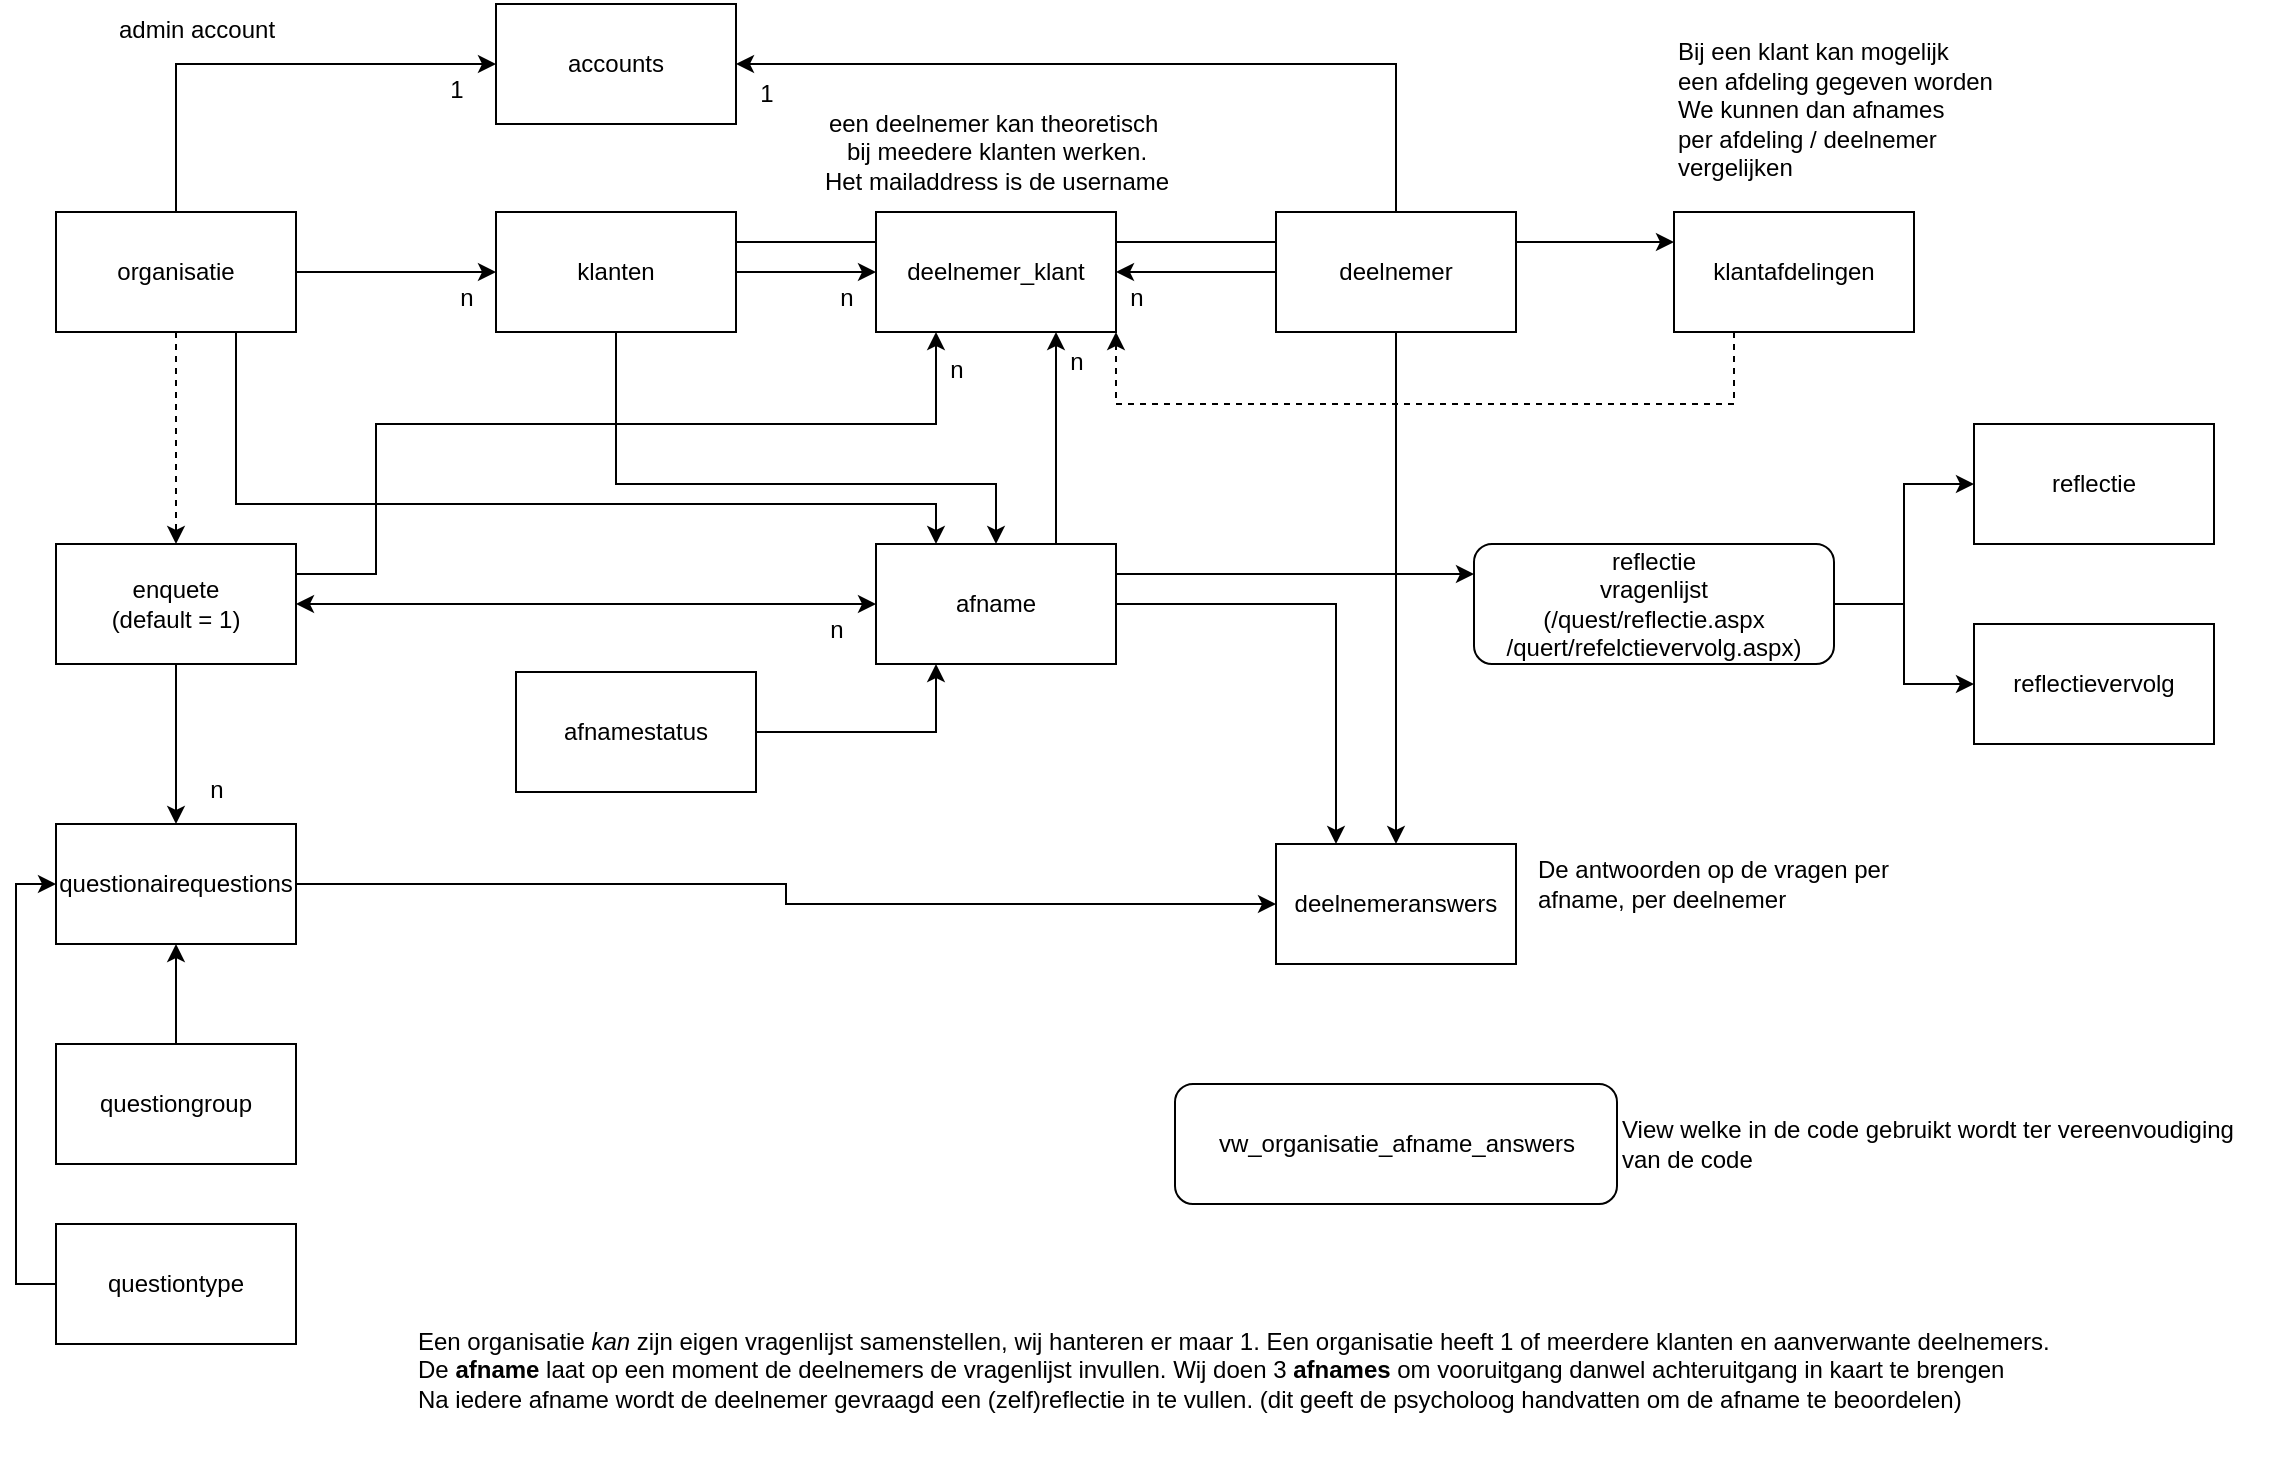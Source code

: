<mxfile version="24.8.6" pages="3">
  <diagram name="blokschema" id="vLor4yaj4mgrBIXiC-UM">
    <mxGraphModel dx="2074" dy="1132" grid="1" gridSize="10" guides="1" tooltips="1" connect="1" arrows="1" fold="1" page="1" pageScale="1" pageWidth="1169" pageHeight="827" math="0" shadow="0">
      <root>
        <mxCell id="0" />
        <mxCell id="1" parent="0" />
        <mxCell id="fw9HSEvNo0UgBsvPUFzQ-6" style="edgeStyle=orthogonalEdgeStyle;rounded=0;orthogonalLoop=1;jettySize=auto;html=1;exitX=1;exitY=0.5;exitDx=0;exitDy=0;entryX=0;entryY=0.5;entryDx=0;entryDy=0;" edge="1" parent="1" source="fw9HSEvNo0UgBsvPUFzQ-1" target="fw9HSEvNo0UgBsvPUFzQ-5">
          <mxGeometry relative="1" as="geometry" />
        </mxCell>
        <mxCell id="fw9HSEvNo0UgBsvPUFzQ-16" style="edgeStyle=orthogonalEdgeStyle;rounded=0;orthogonalLoop=1;jettySize=auto;html=1;exitX=0.5;exitY=0;exitDx=0;exitDy=0;entryX=0;entryY=0.5;entryDx=0;entryDy=0;" edge="1" parent="1" source="fw9HSEvNo0UgBsvPUFzQ-1" target="fw9HSEvNo0UgBsvPUFzQ-2">
          <mxGeometry relative="1" as="geometry" />
        </mxCell>
        <mxCell id="fw9HSEvNo0UgBsvPUFzQ-24" style="edgeStyle=orthogonalEdgeStyle;rounded=0;orthogonalLoop=1;jettySize=auto;html=1;exitX=0.5;exitY=1;exitDx=0;exitDy=0;dashed=1;" edge="1" parent="1" source="fw9HSEvNo0UgBsvPUFzQ-1" target="fw9HSEvNo0UgBsvPUFzQ-22">
          <mxGeometry relative="1" as="geometry" />
        </mxCell>
        <mxCell id="fw9HSEvNo0UgBsvPUFzQ-35" style="edgeStyle=orthogonalEdgeStyle;rounded=0;orthogonalLoop=1;jettySize=auto;html=1;exitX=0.75;exitY=1;exitDx=0;exitDy=0;entryX=0.25;entryY=0;entryDx=0;entryDy=0;" edge="1" parent="1" source="fw9HSEvNo0UgBsvPUFzQ-1" target="fw9HSEvNo0UgBsvPUFzQ-21">
          <mxGeometry relative="1" as="geometry">
            <Array as="points">
              <mxPoint x="131" y="270" />
              <mxPoint x="481" y="270" />
            </Array>
          </mxGeometry>
        </mxCell>
        <mxCell id="fw9HSEvNo0UgBsvPUFzQ-1" value="organisatie" style="rounded=0;whiteSpace=wrap;html=1;" vertex="1" parent="1">
          <mxGeometry x="41" y="124" width="120" height="60" as="geometry" />
        </mxCell>
        <mxCell id="fw9HSEvNo0UgBsvPUFzQ-2" value="accounts" style="rounded=0;whiteSpace=wrap;html=1;" vertex="1" parent="1">
          <mxGeometry x="261" y="20" width="120" height="60" as="geometry" />
        </mxCell>
        <mxCell id="fw9HSEvNo0UgBsvPUFzQ-11" style="edgeStyle=orthogonalEdgeStyle;rounded=0;orthogonalLoop=1;jettySize=auto;html=1;exitX=1;exitY=0.5;exitDx=0;exitDy=0;" edge="1" parent="1" source="fw9HSEvNo0UgBsvPUFzQ-5" target="fw9HSEvNo0UgBsvPUFzQ-9">
          <mxGeometry relative="1" as="geometry" />
        </mxCell>
        <mxCell id="fw9HSEvNo0UgBsvPUFzQ-34" style="edgeStyle=orthogonalEdgeStyle;rounded=0;orthogonalLoop=1;jettySize=auto;html=1;exitX=0.5;exitY=1;exitDx=0;exitDy=0;entryX=0.5;entryY=0;entryDx=0;entryDy=0;" edge="1" parent="1" source="fw9HSEvNo0UgBsvPUFzQ-5" target="fw9HSEvNo0UgBsvPUFzQ-21">
          <mxGeometry relative="1" as="geometry">
            <Array as="points">
              <mxPoint x="321" y="260" />
              <mxPoint x="511" y="260" />
            </Array>
          </mxGeometry>
        </mxCell>
        <mxCell id="fw9HSEvNo0UgBsvPUFzQ-43" style="edgeStyle=orthogonalEdgeStyle;rounded=0;orthogonalLoop=1;jettySize=auto;html=1;exitX=1;exitY=0.25;exitDx=0;exitDy=0;entryX=0;entryY=0.25;entryDx=0;entryDy=0;" edge="1" parent="1" source="fw9HSEvNo0UgBsvPUFzQ-5" target="fw9HSEvNo0UgBsvPUFzQ-42">
          <mxGeometry relative="1" as="geometry" />
        </mxCell>
        <mxCell id="fw9HSEvNo0UgBsvPUFzQ-5" value="klanten" style="rounded=0;whiteSpace=wrap;html=1;" vertex="1" parent="1">
          <mxGeometry x="261" y="124" width="120" height="60" as="geometry" />
        </mxCell>
        <mxCell id="fw9HSEvNo0UgBsvPUFzQ-7" value="n" style="text;html=1;align=center;verticalAlign=middle;resizable=0;points=[];autosize=1;strokeColor=none;fillColor=none;" vertex="1" parent="1">
          <mxGeometry x="231" y="152" width="30" height="30" as="geometry" />
        </mxCell>
        <mxCell id="fw9HSEvNo0UgBsvPUFzQ-9" value="deelnemer_klant" style="rounded=0;whiteSpace=wrap;html=1;" vertex="1" parent="1">
          <mxGeometry x="451" y="124" width="120" height="60" as="geometry" />
        </mxCell>
        <mxCell id="fw9HSEvNo0UgBsvPUFzQ-12" style="edgeStyle=orthogonalEdgeStyle;rounded=0;orthogonalLoop=1;jettySize=auto;html=1;exitX=0;exitY=0.5;exitDx=0;exitDy=0;entryX=1;entryY=0.5;entryDx=0;entryDy=0;" edge="1" parent="1" source="fw9HSEvNo0UgBsvPUFzQ-10" target="fw9HSEvNo0UgBsvPUFzQ-9">
          <mxGeometry relative="1" as="geometry" />
        </mxCell>
        <mxCell id="fw9HSEvNo0UgBsvPUFzQ-19" style="edgeStyle=orthogonalEdgeStyle;rounded=0;orthogonalLoop=1;jettySize=auto;html=1;exitX=0.5;exitY=0;exitDx=0;exitDy=0;entryX=1;entryY=0.5;entryDx=0;entryDy=0;" edge="1" parent="1" source="fw9HSEvNo0UgBsvPUFzQ-10" target="fw9HSEvNo0UgBsvPUFzQ-2">
          <mxGeometry relative="1" as="geometry" />
        </mxCell>
        <mxCell id="fw9HSEvNo0UgBsvPUFzQ-47" style="edgeStyle=orthogonalEdgeStyle;rounded=0;orthogonalLoop=1;jettySize=auto;html=1;exitX=0.5;exitY=1;exitDx=0;exitDy=0;entryX=0.5;entryY=0;entryDx=0;entryDy=0;" edge="1" parent="1" source="fw9HSEvNo0UgBsvPUFzQ-10" target="fw9HSEvNo0UgBsvPUFzQ-46">
          <mxGeometry relative="1" as="geometry" />
        </mxCell>
        <mxCell id="fw9HSEvNo0UgBsvPUFzQ-10" value="deelnemer" style="rounded=0;whiteSpace=wrap;html=1;" vertex="1" parent="1">
          <mxGeometry x="651" y="124" width="120" height="60" as="geometry" />
        </mxCell>
        <mxCell id="fw9HSEvNo0UgBsvPUFzQ-13" value="n" style="text;html=1;align=center;verticalAlign=middle;resizable=0;points=[];autosize=1;strokeColor=none;fillColor=none;" vertex="1" parent="1">
          <mxGeometry x="421" y="152" width="30" height="30" as="geometry" />
        </mxCell>
        <mxCell id="fw9HSEvNo0UgBsvPUFzQ-14" value="n" style="text;html=1;align=center;verticalAlign=middle;resizable=0;points=[];autosize=1;strokeColor=none;fillColor=none;" vertex="1" parent="1">
          <mxGeometry x="566" y="152" width="30" height="30" as="geometry" />
        </mxCell>
        <mxCell id="fw9HSEvNo0UgBsvPUFzQ-15" value="een deelnemer kan theoretisch&amp;nbsp;&lt;div&gt;bij&amp;nbsp;&lt;span style=&quot;background-color: initial;&quot;&gt;meedere klanten werken.&lt;/span&gt;&lt;/div&gt;&lt;div&gt;&lt;span style=&quot;background-color: initial;&quot;&gt;Het mailaddress is de username&lt;/span&gt;&lt;/div&gt;" style="text;html=1;align=center;verticalAlign=middle;resizable=0;points=[];autosize=1;strokeColor=none;fillColor=none;" vertex="1" parent="1">
          <mxGeometry x="411" y="64" width="200" height="60" as="geometry" />
        </mxCell>
        <mxCell id="fw9HSEvNo0UgBsvPUFzQ-17" value="1" style="text;html=1;align=center;verticalAlign=middle;resizable=0;points=[];autosize=1;strokeColor=none;fillColor=none;" vertex="1" parent="1">
          <mxGeometry x="226" y="48" width="30" height="30" as="geometry" />
        </mxCell>
        <mxCell id="fw9HSEvNo0UgBsvPUFzQ-18" value="admin account" style="text;html=1;align=center;verticalAlign=middle;resizable=0;points=[];autosize=1;strokeColor=none;fillColor=none;" vertex="1" parent="1">
          <mxGeometry x="61" y="18" width="100" height="30" as="geometry" />
        </mxCell>
        <mxCell id="fw9HSEvNo0UgBsvPUFzQ-20" value="1" style="text;html=1;align=center;verticalAlign=middle;resizable=0;points=[];autosize=1;strokeColor=none;fillColor=none;" vertex="1" parent="1">
          <mxGeometry x="381" y="50" width="30" height="30" as="geometry" />
        </mxCell>
        <mxCell id="fw9HSEvNo0UgBsvPUFzQ-38" style="edgeStyle=orthogonalEdgeStyle;rounded=0;orthogonalLoop=1;jettySize=auto;html=1;exitX=0.75;exitY=0;exitDx=0;exitDy=0;entryX=0.75;entryY=1;entryDx=0;entryDy=0;" edge="1" parent="1" source="fw9HSEvNo0UgBsvPUFzQ-21" target="fw9HSEvNo0UgBsvPUFzQ-9">
          <mxGeometry relative="1" as="geometry" />
        </mxCell>
        <mxCell id="fw9HSEvNo0UgBsvPUFzQ-48" style="edgeStyle=orthogonalEdgeStyle;rounded=0;orthogonalLoop=1;jettySize=auto;html=1;exitX=1;exitY=0.5;exitDx=0;exitDy=0;entryX=0.25;entryY=0;entryDx=0;entryDy=0;" edge="1" parent="1" source="fw9HSEvNo0UgBsvPUFzQ-21" target="fw9HSEvNo0UgBsvPUFzQ-46">
          <mxGeometry relative="1" as="geometry" />
        </mxCell>
        <mxCell id="fw9HSEvNo0UgBsvPUFzQ-56" style="edgeStyle=orthogonalEdgeStyle;rounded=0;orthogonalLoop=1;jettySize=auto;html=1;exitX=1;exitY=0.25;exitDx=0;exitDy=0;entryX=0;entryY=0.25;entryDx=0;entryDy=0;" edge="1" parent="1" source="fw9HSEvNo0UgBsvPUFzQ-21" target="fw9HSEvNo0UgBsvPUFzQ-55">
          <mxGeometry relative="1" as="geometry" />
        </mxCell>
        <mxCell id="fw9HSEvNo0UgBsvPUFzQ-21" value="afname" style="rounded=0;whiteSpace=wrap;html=1;" vertex="1" parent="1">
          <mxGeometry x="451" y="290" width="120" height="60" as="geometry" />
        </mxCell>
        <mxCell id="fw9HSEvNo0UgBsvPUFzQ-25" style="edgeStyle=orthogonalEdgeStyle;rounded=0;orthogonalLoop=1;jettySize=auto;html=1;exitX=0.5;exitY=1;exitDx=0;exitDy=0;" edge="1" parent="1" source="fw9HSEvNo0UgBsvPUFzQ-22" target="fw9HSEvNo0UgBsvPUFzQ-23">
          <mxGeometry relative="1" as="geometry" />
        </mxCell>
        <mxCell id="fw9HSEvNo0UgBsvPUFzQ-40" style="edgeStyle=orthogonalEdgeStyle;rounded=0;orthogonalLoop=1;jettySize=auto;html=1;exitX=1;exitY=0.25;exitDx=0;exitDy=0;entryX=0.25;entryY=1;entryDx=0;entryDy=0;" edge="1" parent="1" source="fw9HSEvNo0UgBsvPUFzQ-22" target="fw9HSEvNo0UgBsvPUFzQ-9">
          <mxGeometry relative="1" as="geometry">
            <Array as="points">
              <mxPoint x="201" y="305" />
              <mxPoint x="201" y="230" />
              <mxPoint x="481" y="230" />
            </Array>
          </mxGeometry>
        </mxCell>
        <mxCell id="fw9HSEvNo0UgBsvPUFzQ-22" value="enquete&lt;div&gt;(default = 1)&lt;/div&gt;" style="rounded=0;whiteSpace=wrap;html=1;" vertex="1" parent="1">
          <mxGeometry x="41" y="290" width="120" height="60" as="geometry" />
        </mxCell>
        <mxCell id="fw9HSEvNo0UgBsvPUFzQ-49" style="edgeStyle=orthogonalEdgeStyle;rounded=0;orthogonalLoop=1;jettySize=auto;html=1;exitX=1;exitY=0.5;exitDx=0;exitDy=0;entryX=0;entryY=0.5;entryDx=0;entryDy=0;" edge="1" parent="1" source="fw9HSEvNo0UgBsvPUFzQ-23" target="fw9HSEvNo0UgBsvPUFzQ-46">
          <mxGeometry relative="1" as="geometry" />
        </mxCell>
        <mxCell id="fw9HSEvNo0UgBsvPUFzQ-23" value="questionairequestions" style="rounded=0;whiteSpace=wrap;html=1;" vertex="1" parent="1">
          <mxGeometry x="41" y="430" width="120" height="60" as="geometry" />
        </mxCell>
        <mxCell id="fw9HSEvNo0UgBsvPUFzQ-26" value="n" style="text;html=1;align=center;verticalAlign=middle;resizable=0;points=[];autosize=1;strokeColor=none;fillColor=none;" vertex="1" parent="1">
          <mxGeometry x="106" y="398" width="30" height="30" as="geometry" />
        </mxCell>
        <mxCell id="fw9HSEvNo0UgBsvPUFzQ-28" value="n" style="text;html=1;align=center;verticalAlign=middle;resizable=0;points=[];autosize=1;strokeColor=none;fillColor=none;" vertex="1" parent="1">
          <mxGeometry x="416" y="318" width="30" height="30" as="geometry" />
        </mxCell>
        <mxCell id="fw9HSEvNo0UgBsvPUFzQ-29" value="" style="endArrow=classic;startArrow=classic;html=1;rounded=0;exitX=1;exitY=0.5;exitDx=0;exitDy=0;" edge="1" parent="1" source="fw9HSEvNo0UgBsvPUFzQ-22" target="fw9HSEvNo0UgBsvPUFzQ-21">
          <mxGeometry width="50" height="50" relative="1" as="geometry">
            <mxPoint x="551" y="200" as="sourcePoint" />
            <mxPoint x="601" y="150" as="targetPoint" />
          </mxGeometry>
        </mxCell>
        <mxCell id="fw9HSEvNo0UgBsvPUFzQ-31" style="edgeStyle=orthogonalEdgeStyle;rounded=0;orthogonalLoop=1;jettySize=auto;html=1;exitX=0.5;exitY=0;exitDx=0;exitDy=0;entryX=0.5;entryY=1;entryDx=0;entryDy=0;" edge="1" parent="1" source="fw9HSEvNo0UgBsvPUFzQ-30" target="fw9HSEvNo0UgBsvPUFzQ-23">
          <mxGeometry relative="1" as="geometry" />
        </mxCell>
        <mxCell id="fw9HSEvNo0UgBsvPUFzQ-30" value="questiongroup" style="rounded=0;whiteSpace=wrap;html=1;" vertex="1" parent="1">
          <mxGeometry x="41" y="540" width="120" height="60" as="geometry" />
        </mxCell>
        <mxCell id="fw9HSEvNo0UgBsvPUFzQ-33" style="edgeStyle=orthogonalEdgeStyle;rounded=0;orthogonalLoop=1;jettySize=auto;html=1;exitX=0;exitY=0.5;exitDx=0;exitDy=0;entryX=0;entryY=0.5;entryDx=0;entryDy=0;" edge="1" parent="1" source="fw9HSEvNo0UgBsvPUFzQ-32" target="fw9HSEvNo0UgBsvPUFzQ-23">
          <mxGeometry relative="1" as="geometry" />
        </mxCell>
        <mxCell id="fw9HSEvNo0UgBsvPUFzQ-32" value="questiontype" style="rounded=0;whiteSpace=wrap;html=1;" vertex="1" parent="1">
          <mxGeometry x="41" y="630" width="120" height="60" as="geometry" />
        </mxCell>
        <mxCell id="fw9HSEvNo0UgBsvPUFzQ-37" style="edgeStyle=orthogonalEdgeStyle;rounded=0;orthogonalLoop=1;jettySize=auto;html=1;exitX=1;exitY=0.5;exitDx=0;exitDy=0;entryX=0.25;entryY=1;entryDx=0;entryDy=0;" edge="1" parent="1" source="fw9HSEvNo0UgBsvPUFzQ-36" target="fw9HSEvNo0UgBsvPUFzQ-21">
          <mxGeometry relative="1" as="geometry" />
        </mxCell>
        <mxCell id="fw9HSEvNo0UgBsvPUFzQ-36" value="afnamestatus" style="rounded=0;whiteSpace=wrap;html=1;" vertex="1" parent="1">
          <mxGeometry x="271" y="354" width="120" height="60" as="geometry" />
        </mxCell>
        <mxCell id="fw9HSEvNo0UgBsvPUFzQ-39" value="n" style="text;html=1;align=center;verticalAlign=middle;resizable=0;points=[];autosize=1;strokeColor=none;fillColor=none;" vertex="1" parent="1">
          <mxGeometry x="536" y="184" width="30" height="30" as="geometry" />
        </mxCell>
        <mxCell id="fw9HSEvNo0UgBsvPUFzQ-41" value="n" style="text;html=1;align=center;verticalAlign=middle;resizable=0;points=[];autosize=1;strokeColor=none;fillColor=none;" vertex="1" parent="1">
          <mxGeometry x="476" y="188" width="30" height="30" as="geometry" />
        </mxCell>
        <mxCell id="fw9HSEvNo0UgBsvPUFzQ-45" style="edgeStyle=orthogonalEdgeStyle;rounded=0;orthogonalLoop=1;jettySize=auto;html=1;exitX=0.25;exitY=1;exitDx=0;exitDy=0;entryX=1;entryY=1;entryDx=0;entryDy=0;dashed=1;" edge="1" parent="1" source="fw9HSEvNo0UgBsvPUFzQ-42" target="fw9HSEvNo0UgBsvPUFzQ-9">
          <mxGeometry relative="1" as="geometry">
            <Array as="points">
              <mxPoint x="880" y="220" />
              <mxPoint x="571" y="220" />
            </Array>
          </mxGeometry>
        </mxCell>
        <mxCell id="fw9HSEvNo0UgBsvPUFzQ-42" value="klantafdelingen" style="rounded=0;whiteSpace=wrap;html=1;" vertex="1" parent="1">
          <mxGeometry x="850" y="124" width="120" height="60" as="geometry" />
        </mxCell>
        <mxCell id="fw9HSEvNo0UgBsvPUFzQ-44" value="Bij een klant kan mogelijk&amp;nbsp;&lt;div&gt;een afdeling gegeven worden&lt;/div&gt;&lt;div&gt;We kunnen dan afnames&lt;/div&gt;&lt;div&gt;per afdeling / deelnemer&lt;/div&gt;&lt;div&gt;vergelijken&lt;br&gt;&lt;div&gt;&lt;br&gt;&lt;/div&gt;&lt;/div&gt;" style="text;html=1;align=left;verticalAlign=middle;resizable=0;points=[];autosize=1;strokeColor=none;fillColor=none;" vertex="1" parent="1">
          <mxGeometry x="850" y="30" width="180" height="100" as="geometry" />
        </mxCell>
        <mxCell id="fw9HSEvNo0UgBsvPUFzQ-46" value="deelnemeranswers" style="rounded=0;whiteSpace=wrap;html=1;" vertex="1" parent="1">
          <mxGeometry x="651" y="440" width="120" height="60" as="geometry" />
        </mxCell>
        <mxCell id="fw9HSEvNo0UgBsvPUFzQ-50" value="De antwoorden op de vragen per&amp;nbsp;&lt;div&gt;afname, per deelnemer&lt;/div&gt;" style="text;html=1;align=left;verticalAlign=middle;resizable=0;points=[];autosize=1;strokeColor=none;fillColor=none;" vertex="1" parent="1">
          <mxGeometry x="780" y="440" width="200" height="40" as="geometry" />
        </mxCell>
        <mxCell id="fw9HSEvNo0UgBsvPUFzQ-52" value="&lt;span style=&quot;text-align: left;&quot;&gt;vw_organisatie_afname_answers&lt;/span&gt;" style="rounded=1;whiteSpace=wrap;html=1;" vertex="1" parent="1">
          <mxGeometry x="600.5" y="560" width="221" height="60" as="geometry" />
        </mxCell>
        <mxCell id="fw9HSEvNo0UgBsvPUFzQ-53" value="View welke in de code gebruikt wordt ter vereenvoudiging&lt;div&gt;van de code&lt;/div&gt;" style="text;html=1;align=left;verticalAlign=middle;resizable=0;points=[];autosize=1;strokeColor=none;fillColor=none;" vertex="1" parent="1">
          <mxGeometry x="821.5" y="570" width="330" height="40" as="geometry" />
        </mxCell>
        <mxCell id="fw9HSEvNo0UgBsvPUFzQ-54" value="&lt;h1 style=&quot;margin-top: 0px;&quot;&gt;&lt;br style=&quot;font-size: 12px;&quot;&gt;&lt;/h1&gt;&lt;p&gt;Een organisatie &lt;i&gt;kan &lt;/i&gt;zijn eigen vragenlijst samenstellen, wij hanteren er maar 1. Een organisatie heeft 1 of meerdere klanten en aanverwante deelnemers.&lt;br&gt;De &lt;b&gt;afname &lt;/b&gt;laat op een moment de deelnemers de vragenlijst invullen. Wij doen 3 &lt;b&gt;afnames&lt;/b&gt; om vooruitgang danwel achteruitgang in kaart te brengen&lt;br&gt;Na iedere afname wordt de deelnemer gevraagd een (zelf)reflectie in te vullen. (dit geeft de psycholoog handvatten om de afname te beoordelen)&lt;/p&gt;" style="text;html=1;whiteSpace=wrap;overflow=hidden;rounded=0;" vertex="1" parent="1">
          <mxGeometry x="220" y="630" width="890" height="120" as="geometry" />
        </mxCell>
        <mxCell id="fw9HSEvNo0UgBsvPUFzQ-59" style="edgeStyle=orthogonalEdgeStyle;rounded=0;orthogonalLoop=1;jettySize=auto;html=1;exitX=1;exitY=0.5;exitDx=0;exitDy=0;entryX=0;entryY=0.5;entryDx=0;entryDy=0;" edge="1" parent="1" source="fw9HSEvNo0UgBsvPUFzQ-55" target="fw9HSEvNo0UgBsvPUFzQ-57">
          <mxGeometry relative="1" as="geometry" />
        </mxCell>
        <mxCell id="fw9HSEvNo0UgBsvPUFzQ-60" style="edgeStyle=orthogonalEdgeStyle;rounded=0;orthogonalLoop=1;jettySize=auto;html=1;exitX=1;exitY=0.5;exitDx=0;exitDy=0;entryX=0;entryY=0.5;entryDx=0;entryDy=0;" edge="1" parent="1" source="fw9HSEvNo0UgBsvPUFzQ-55" target="fw9HSEvNo0UgBsvPUFzQ-58">
          <mxGeometry relative="1" as="geometry" />
        </mxCell>
        <mxCell id="fw9HSEvNo0UgBsvPUFzQ-55" value="reflectie&lt;div&gt;vragenlijst&lt;/div&gt;&lt;div&gt;(/quest/reflectie.aspx&lt;/div&gt;&lt;div&gt;/quert/refelctievervolg.aspx)&lt;/div&gt;" style="rounded=1;whiteSpace=wrap;html=1;" vertex="1" parent="1">
          <mxGeometry x="750" y="290" width="180" height="60" as="geometry" />
        </mxCell>
        <mxCell id="fw9HSEvNo0UgBsvPUFzQ-57" value="reflectie" style="rounded=0;whiteSpace=wrap;html=1;" vertex="1" parent="1">
          <mxGeometry x="1000" y="230" width="120" height="60" as="geometry" />
        </mxCell>
        <mxCell id="fw9HSEvNo0UgBsvPUFzQ-58" value="reflectievervolg" style="rounded=0;whiteSpace=wrap;html=1;" vertex="1" parent="1">
          <mxGeometry x="1000" y="330" width="120" height="60" as="geometry" />
        </mxCell>
      </root>
    </mxGraphModel>
  </diagram>
  <diagram id="DOYfjKFALxirjzDvESxf" name="Pagina-2">
    <mxGraphModel dx="2074" dy="1132" grid="1" gridSize="10" guides="1" tooltips="1" connect="1" arrows="1" fold="1" page="1" pageScale="1" pageWidth="827" pageHeight="1169" math="0" shadow="0">
      <root>
        <mxCell id="0" />
        <mxCell id="1" parent="0" />
        <mxCell id="BWWfgChdcXVdU3S1fiqL-2" value="&lt;b&gt;Admin&lt;/b&gt;" style="text;html=1;align=center;verticalAlign=middle;resizable=0;points=[];autosize=1;strokeColor=none;fillColor=none;" vertex="1" parent="1">
          <mxGeometry x="30" y="48" width="60" height="30" as="geometry" />
        </mxCell>
        <mxCell id="BWWfgChdcXVdU3S1fiqL-3" value="&lt;b&gt;Organisaties&lt;/b&gt;&lt;div&gt;&lt;b&gt;&lt;br&gt;&lt;/b&gt;&lt;/div&gt;&lt;div&gt;Binnen ddo kunnen we meerdere organisaties aanmaken. Robert Heinst is een organisatie en zo kunnen er meer zijn.&amp;nbsp;&lt;/div&gt;&lt;div&gt;&lt;i&gt;Alleen de admin kan een organisatie aanmaken&lt;/i&gt;&lt;/div&gt;&lt;div&gt;&lt;br&gt;&lt;/div&gt;&lt;div&gt;&lt;br&gt;&lt;/div&gt;&lt;div&gt;&lt;b&gt;Klanten&lt;/b&gt;&lt;/div&gt;&lt;div&gt;&lt;b&gt;&lt;br&gt;&lt;/b&gt;&lt;/div&gt;&lt;div&gt;Een organisatie kan één of meerdere klanten hebben waarvoor één of meerdere afnames per deelnemer gedaan kunnen worden&lt;/div&gt;&lt;div&gt;&lt;br&gt;&lt;/div&gt;&lt;div&gt;- naw van de organisatie invullen&lt;/div&gt;&lt;div&gt;- contactpersoon invullen&lt;/div&gt;&lt;div&gt;- account tbv contactpersoon (de contactpersoon kan de antwoorden op de vragen via het dashboard inzien, het is eigenlijk &quot;het hulpje&quot;&lt;/div&gt;&lt;div&gt;van de psycholoog)&lt;/div&gt;&lt;div&gt;&lt;i&gt;Alleen de admin kan een klant bij een organisatie aanmaken&lt;/i&gt;&lt;/div&gt;&lt;div&gt;&lt;i&gt;&lt;br&gt;&lt;/i&gt;&lt;/div&gt;&lt;div&gt;&lt;b&gt;Afname&lt;/b&gt;&lt;/div&gt;&lt;div&gt;&lt;b&gt;&lt;br&gt;&lt;/b&gt;&lt;/div&gt;&lt;div&gt;Een afname is de lijst met vragen en de reflectie die op een moment (datum) start bij een klant van een organisatie.&amp;nbsp;&lt;/div&gt;&lt;div&gt;&lt;br&gt;&lt;/div&gt;&lt;div&gt;- Kies een logische&amp;nbsp;&lt;span style=&quot;background-color: initial;&quot;&gt;naam: &quot;afname 1 2024&quot; oid.&amp;nbsp;&lt;/span&gt;&lt;/div&gt;&lt;div&gt;&lt;span style=&quot;background-color: initial;&quot;&gt;- Kies de enquete (is er nu nog maar 1)&lt;/span&gt;&lt;/div&gt;&lt;div&gt;&lt;span style=&quot;background-color: initial;&quot;&gt;- Kies een status&lt;/span&gt;&lt;/div&gt;&lt;div&gt;&lt;span style=&quot;background-color: initial;&quot;&gt;- Kies een reflectielijst&lt;/span&gt;&lt;/div&gt;&lt;div&gt;&lt;span style=&quot;background-color: initial;&quot;&gt;&lt;span style=&quot;white-space: pre;&quot;&gt;&#x9;&lt;/span&gt;- opslaan&lt;br&gt;&lt;/span&gt;&lt;/div&gt;&lt;div&gt;&lt;span style=&quot;background-color: initial;&quot;&gt;- maximaal 4 aanvullende open (textveld)&lt;/span&gt;&lt;/div&gt;&lt;div&gt;&lt;i&gt;Alleen de admin kan een klant bij een afname aanmaken / toevoegen&lt;/i&gt;&lt;span style=&quot;background-color: initial;&quot;&gt;&lt;/span&gt;&lt;/div&gt;&lt;div&gt;&lt;i&gt;&lt;br&gt;&lt;/i&gt;&lt;/div&gt;&lt;div&gt;&lt;b&gt;Deelnemers&lt;/b&gt;&lt;/div&gt;&lt;div&gt;&lt;b&gt;&lt;br&gt;&lt;/b&gt;&lt;/div&gt;&lt;div&gt;Een deelnemer is gekoppeld aan de klant van de organisatie. Bij het toevoegen van een deelnemer wordt &lt;b&gt;ALLEEN &lt;/b&gt;het mailadres gevraagd.&lt;/div&gt;&lt;div&gt;Dit stelt de gebruiker in de gelegenheid om via een gmail adres de afnamen anoniem in te vullen.&amp;nbsp;&lt;/div&gt;&lt;div&gt;&lt;br&gt;&lt;/div&gt;&lt;div&gt;Als de deelnemer is toegevoegd wordt automatisch een mail naar het adres gestuurd met account gegevens. Bij de eerste keer inloggen moet&lt;/div&gt;&lt;div&gt;de deelnemer een nieuw password maken en wat aanvullende gegevens opgeven. (geslacht, geboortedatum, eventueel de afdeling)&lt;/div&gt;&lt;div&gt;&lt;br&gt;&lt;/div&gt;&lt;div&gt;Per afname worden handmatig deelnemers gekoppeld. Er kunnen deelnemers uit dienst zijn, er kunnen nieuwe medewerkers zijn die&lt;/div&gt;&lt;div&gt;bij een volgende afname als deelnemer geintroduceerd worden.&lt;/div&gt;&lt;div&gt;&lt;div&gt;&lt;i&gt;&lt;br&gt;&lt;/i&gt;&lt;/div&gt;&lt;div&gt;&lt;i&gt;Alleen de admin kan een klant bij een afname aanmaken / toevoegen&lt;/i&gt;&lt;span style=&quot;background-color: initial;&quot;&gt;&lt;/span&gt;&lt;/div&gt;&lt;/div&gt;&lt;div&gt;&lt;i&gt;&lt;br&gt;&lt;/i&gt;&lt;/div&gt;&lt;div&gt;&lt;br&gt;&lt;/div&gt;&lt;div&gt;&lt;br&gt;&lt;/div&gt;&lt;div&gt;deelnemers koppelen: organisatie ==&amp;gt; klanten ==&amp;gt; deelnemers: vink per deelnemer de afname aan.&lt;/div&gt;&lt;div&gt;nieuwe deelnemer:&amp;nbsp; &amp;nbsp; &amp;nbsp; organisatie ==&amp;gt; klanten ==&amp;gt; afnames ==&amp;gt; betreffende afname: &quot;nieuwe deelnemer&quot; (email adres invullen en &quot;verwerk&quot;)&lt;/div&gt;&lt;div&gt;&lt;br&gt;&lt;/div&gt;&lt;div&gt;In dit laatste scherm kun je&amp;nbsp;&lt;/div&gt;&lt;div&gt;&lt;br&gt;&lt;/div&gt;&lt;div&gt;- per deelnemer op het &quot;potlood&quot; klikken en de (niet / wel) ingevulde vragen zien.&lt;/div&gt;&lt;div&gt;- per deelnemer het dashboard zien&lt;/div&gt;&lt;div&gt;- per deelnemer de reflectie vragen zien&lt;/div&gt;&lt;div&gt;- geboortedatum, geslacht, eventueel de afdeling&lt;/div&gt;&lt;div&gt;&lt;br&gt;&lt;/div&gt;&lt;div&gt;&lt;i&gt;Deze laatste opties kunnen ook door het klantaccount gedaan worden (hulpje van de psycholoog)&lt;/i&gt;&lt;/div&gt;&lt;div&gt;&lt;i&gt;&lt;br&gt;&lt;/i&gt;&lt;/div&gt;&lt;div&gt;&lt;i&gt;&lt;br&gt;&lt;/i&gt;&lt;/div&gt;&lt;div&gt;&lt;i&gt;&lt;br&gt;&lt;/i&gt;&lt;/div&gt;&lt;div&gt;&lt;b&gt;Algemeen&lt;/b&gt;&lt;/div&gt;&lt;div&gt;&lt;b&gt;&lt;br&gt;&lt;/b&gt;&lt;/div&gt;&lt;div&gt;De menu structuur is nog niet goed account gevoelig geprogrammeerd. Dit ivm met verdere ontwikkeling. Het verdient de nodige aandacht&lt;/div&gt;" style="text;html=1;align=left;verticalAlign=middle;resizable=0;points=[];autosize=1;strokeColor=none;fillColor=none;" vertex="1" parent="1">
          <mxGeometry x="40" y="90" width="780" height="880" as="geometry" />
        </mxCell>
      </root>
    </mxGraphModel>
  </diagram>
  <diagram id="c3cmemy1LTYtuEsPGXgs" name="Pagina-3">
    <mxGraphModel dx="2074" dy="1132" grid="1" gridSize="10" guides="1" tooltips="1" connect="1" arrows="1" fold="1" page="1" pageScale="1" pageWidth="827" pageHeight="1169" math="0" shadow="0">
      <root>
        <mxCell id="0" />
        <mxCell id="1" parent="0" />
        <mxCell id="DMtMLFsJW2FKtaw7G2V4-1" value="&lt;b&gt;Questions&lt;/b&gt;" style="text;html=1;align=center;verticalAlign=middle;resizable=0;points=[];autosize=1;strokeColor=none;fillColor=none;" vertex="1" parent="1">
          <mxGeometry x="30" y="40" width="80" height="30" as="geometry" />
        </mxCell>
        <mxCell id="DMtMLFsJW2FKtaw7G2V4-2" value="De vragen zijn in groepen ingedeeld (Vragen groepen). dit zie je terug in de interface en in het dashboard&lt;div&gt;&lt;br&gt;&lt;/div&gt;&lt;div&gt;&lt;br&gt;&lt;/div&gt;&lt;div&gt;Per vraag kun je aangeven hoe te beantwoorden:&lt;/div&gt;&lt;div&gt;&lt;br&gt;&lt;/div&gt;&lt;div&gt;- waar / niet waar&lt;/div&gt;&lt;div&gt;- options&lt;/div&gt;&lt;div&gt;- meerkeuze vraag (in ontwikkeling, er is nog geen table met antwoordmogelijkheden per vraag en de daaraan gekoppelde meetwaarden&lt;/div&gt;&lt;div&gt;- open vraag&amp;nbsp;&lt;/div&gt;&lt;div&gt;- etc&lt;/div&gt;&lt;div&gt;&lt;br&gt;&lt;/div&gt;&lt;div&gt;- &lt;i&gt;signaal vraag&lt;/i&gt; (kritieke vragen waarmee de psycholoog / leiding iets moet doen, in het dashboard apart zichtbaar)&lt;/div&gt;&lt;div&gt;&lt;br&gt;&lt;/div&gt;&lt;div&gt;- &lt;i&gt;recode&lt;/i&gt; (geeft aan dat het antwoord eigenlijk omgedraaid moet worden. De vraag is &quot;soft&quot; te interpreteren als antwoord op andere vragen&lt;/div&gt;&lt;div&gt;in de lijst. Voor psycholoog is dit een verklaring voor overige vragen. Voor uitleg hierover verwijs ik je naar A. Bentsink, de psycholoog&amp;nbsp;&lt;/div&gt;&lt;div&gt;in kwestie)&lt;/div&gt;&lt;div&gt;&lt;br&gt;&lt;/div&gt;&lt;div&gt;&lt;br&gt;&lt;/div&gt;&lt;div&gt;&lt;br&gt;&lt;/div&gt;" style="text;html=1;align=left;verticalAlign=middle;resizable=0;points=[];autosize=1;strokeColor=none;fillColor=none;" vertex="1" parent="1">
          <mxGeometry x="40" y="65" width="760" height="290" as="geometry" />
        </mxCell>
        <mxCell id="DMtMLFsJW2FKtaw7G2V4-3" value="&lt;b&gt;Techniek&lt;/b&gt;&lt;div&gt;&lt;b&gt;&lt;br&gt;&lt;/b&gt;&lt;/div&gt;&lt;div&gt;De applicatie is opgebouwd in dotnet framework 4.8&amp;nbsp; met aspx pages. We maken gebruik van session variabelen. Dit heeft als nadeel dat&amp;nbsp;&lt;/div&gt;&lt;div&gt;de app niet op een shared windows server kan draaien. Bij het switchen van webserver (door drukte) worden session variabelen niet&amp;nbsp;&lt;/div&gt;&lt;div&gt;meegenomen&lt;/div&gt;&lt;div&gt;&lt;br&gt;&lt;/div&gt;&lt;div&gt;Oplossing is te werken met restapi en bijvoorbeeld angular / reactie / vue oid. De sessies kunnen dan op de client in localstorage bewaard&amp;nbsp;&lt;/div&gt;&lt;div&gt;worden.&amp;nbsp;&lt;span style=&quot;background-color: initial;&quot;&gt;Reden voor keuze aspx is puur omdat we volgens waterval ontwikkel methode werken en op het moment van start ontwikkeling de&amp;nbsp;&lt;/span&gt;&lt;/div&gt;&lt;div&gt;&lt;span style=&quot;background-color: initial;&quot;&gt;kennis&amp;nbsp;&lt;/span&gt;&lt;span style=&quot;background-color: initial;&quot;&gt;van dotnet8 / angular onvoldoende was om &quot;even snel&quot; een resultaat te krijgen&lt;/span&gt;&lt;/div&gt;&lt;div&gt;&lt;br&gt;&lt;/div&gt;&lt;div&gt;De accounts worden nog niet encrypted opgeslagen. Dit verdient de nodige aandacht.&lt;/div&gt;&lt;div&gt;&lt;br&gt;&lt;/div&gt;&lt;div&gt;&lt;br&gt;&lt;/div&gt;&lt;div&gt;&lt;br&gt;&lt;/div&gt;&lt;div&gt;De beheer pages staan in /beheer&lt;/div&gt;&lt;div&gt;&lt;br&gt;&lt;/div&gt;&lt;div&gt;De deelnemer pages staan in /quest&lt;/div&gt;&lt;div&gt;&lt;br&gt;&lt;/div&gt;&lt;div&gt;Je ziet in de code dat er een start gemaakt is met restapi (owin ipv jwt. Dit is niet werkzaam en kan verwijderd worden om naar eigen inzicht&amp;nbsp;&lt;/div&gt;&lt;div&gt;op te zetten)&lt;/div&gt;&lt;div&gt;&lt;br&gt;&lt;/div&gt;&lt;div&gt;We gebruiken voor database toegang linqtosql (in visual studio onder tools ==&amp;gt; get tools and features)&lt;/div&gt;&lt;div&gt;&lt;br&gt;&lt;/div&gt;&lt;div&gt;Je ziet in de root een page keepalive.aspx. Deze wordt /quest/master om de 30000 milliseconden aangeroepen. Dit zorgt ervoor dat een&amp;nbsp;&lt;/div&gt;&lt;div&gt;gebruikers sessie niet verloopt waardoor de gebruiker niet opnieuw hoeft in te loggen.&lt;/div&gt;&lt;div&gt;&lt;br&gt;&lt;/div&gt;&lt;div&gt;&lt;br&gt;&lt;/div&gt;&lt;div&gt;Verder svp feedback of je voldoende informatie hebt om dit over te nemen.&lt;/div&gt;" style="text;html=1;align=left;verticalAlign=middle;resizable=0;points=[];autosize=1;strokeColor=none;fillColor=none;" vertex="1" parent="1">
          <mxGeometry x="40" y="370" width="770" height="420" as="geometry" />
        </mxCell>
      </root>
    </mxGraphModel>
  </diagram>
</mxfile>
